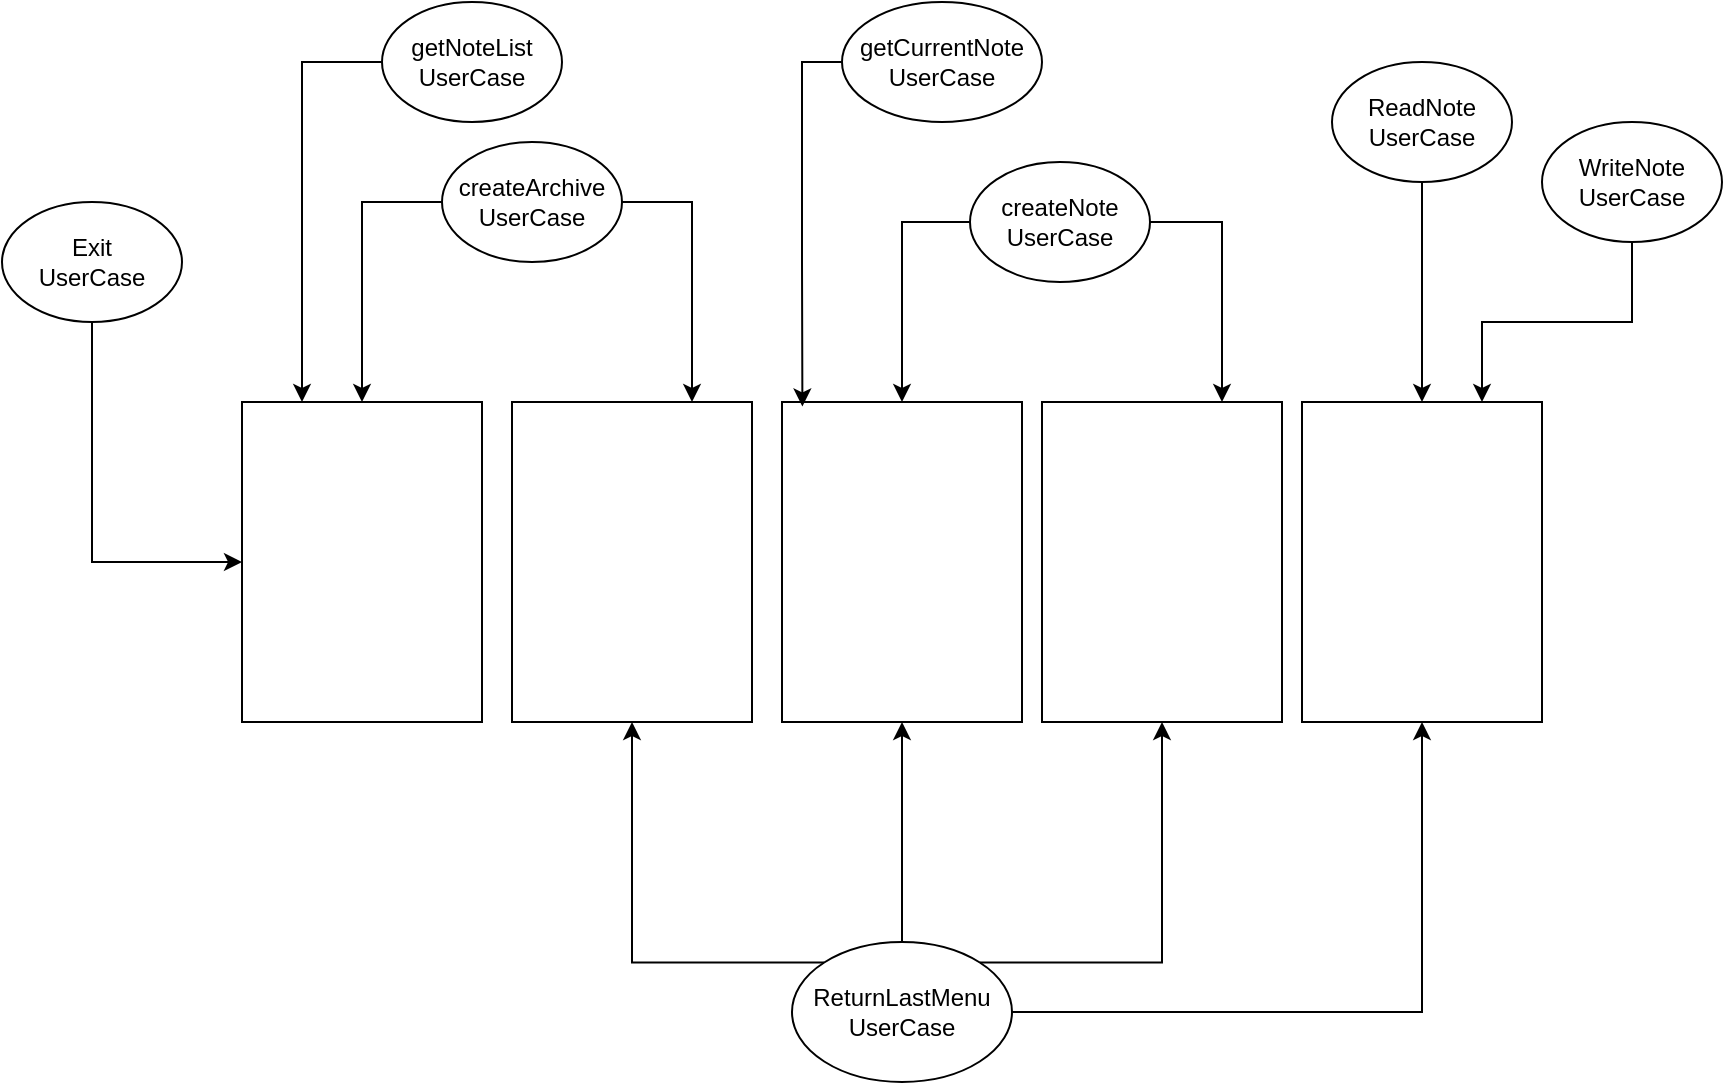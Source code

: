 <mxfile version="21.3.4" type="github">
  <diagram name="Страница 1" id="kjG9lB7ZpE4-tK7_RKbl">
    <mxGraphModel dx="1829" dy="569" grid="1" gridSize="10" guides="1" tooltips="1" connect="1" arrows="1" fold="1" page="1" pageScale="1" pageWidth="827" pageHeight="1169" math="0" shadow="0">
      <root>
        <mxCell id="0" />
        <mxCell id="1" parent="0" />
        <mxCell id="nSvpjmNpNfjdV9OC4rbj-11" value="" style="rounded=0;whiteSpace=wrap;html=1;" vertex="1" parent="1">
          <mxGeometry x="320" y="370" width="120" height="160" as="geometry" />
        </mxCell>
        <mxCell id="nSvpjmNpNfjdV9OC4rbj-12" value="" style="rounded=0;whiteSpace=wrap;html=1;" vertex="1" parent="1">
          <mxGeometry x="450" y="370" width="120" height="160" as="geometry" />
        </mxCell>
        <mxCell id="nSvpjmNpNfjdV9OC4rbj-13" value="" style="rounded=0;whiteSpace=wrap;html=1;" vertex="1" parent="1">
          <mxGeometry x="580" y="370" width="120" height="160" as="geometry" />
        </mxCell>
        <mxCell id="nSvpjmNpNfjdV9OC4rbj-10" value="" style="rounded=0;whiteSpace=wrap;html=1;" vertex="1" parent="1">
          <mxGeometry x="185" y="370" width="120" height="160" as="geometry" />
        </mxCell>
        <mxCell id="nSvpjmNpNfjdV9OC4rbj-8" value="" style="rounded=0;whiteSpace=wrap;html=1;" vertex="1" parent="1">
          <mxGeometry x="50" y="370" width="120" height="160" as="geometry" />
        </mxCell>
        <mxCell id="nSvpjmNpNfjdV9OC4rbj-25" style="edgeStyle=orthogonalEdgeStyle;rounded=0;orthogonalLoop=1;jettySize=auto;html=1;exitX=0;exitY=0.5;exitDx=0;exitDy=0;entryX=0.25;entryY=0;entryDx=0;entryDy=0;" edge="1" parent="1" source="nSvpjmNpNfjdV9OC4rbj-3" target="nSvpjmNpNfjdV9OC4rbj-8">
          <mxGeometry relative="1" as="geometry" />
        </mxCell>
        <mxCell id="nSvpjmNpNfjdV9OC4rbj-3" value="getNoteList&lt;br&gt;UserCase" style="ellipse;whiteSpace=wrap;html=1;" vertex="1" parent="1">
          <mxGeometry x="120" y="170" width="90" height="60" as="geometry" />
        </mxCell>
        <mxCell id="nSvpjmNpNfjdV9OC4rbj-24" style="edgeStyle=orthogonalEdgeStyle;rounded=0;orthogonalLoop=1;jettySize=auto;html=1;exitX=0;exitY=0.5;exitDx=0;exitDy=0;entryX=0.5;entryY=0;entryDx=0;entryDy=0;" edge="1" parent="1" source="nSvpjmNpNfjdV9OC4rbj-4" target="nSvpjmNpNfjdV9OC4rbj-8">
          <mxGeometry relative="1" as="geometry" />
        </mxCell>
        <mxCell id="nSvpjmNpNfjdV9OC4rbj-42" style="edgeStyle=orthogonalEdgeStyle;rounded=0;orthogonalLoop=1;jettySize=auto;html=1;exitX=1;exitY=0.5;exitDx=0;exitDy=0;entryX=0.75;entryY=0;entryDx=0;entryDy=0;" edge="1" parent="1" source="nSvpjmNpNfjdV9OC4rbj-4" target="nSvpjmNpNfjdV9OC4rbj-10">
          <mxGeometry relative="1" as="geometry" />
        </mxCell>
        <mxCell id="nSvpjmNpNfjdV9OC4rbj-4" value="createArchive&lt;br&gt;UserCase" style="ellipse;whiteSpace=wrap;html=1;" vertex="1" parent="1">
          <mxGeometry x="150" y="240" width="90" height="60" as="geometry" />
        </mxCell>
        <mxCell id="nSvpjmNpNfjdV9OC4rbj-27" style="edgeStyle=orthogonalEdgeStyle;rounded=0;orthogonalLoop=1;jettySize=auto;html=1;exitX=0;exitY=0.5;exitDx=0;exitDy=0;entryX=0.5;entryY=0;entryDx=0;entryDy=0;" edge="1" parent="1" source="nSvpjmNpNfjdV9OC4rbj-5" target="nSvpjmNpNfjdV9OC4rbj-11">
          <mxGeometry relative="1" as="geometry" />
        </mxCell>
        <mxCell id="nSvpjmNpNfjdV9OC4rbj-43" style="edgeStyle=orthogonalEdgeStyle;rounded=0;orthogonalLoop=1;jettySize=auto;html=1;exitX=1;exitY=0.5;exitDx=0;exitDy=0;entryX=0.75;entryY=0;entryDx=0;entryDy=0;" edge="1" parent="1" source="nSvpjmNpNfjdV9OC4rbj-5" target="nSvpjmNpNfjdV9OC4rbj-12">
          <mxGeometry relative="1" as="geometry" />
        </mxCell>
        <mxCell id="nSvpjmNpNfjdV9OC4rbj-5" value="createNote&lt;br&gt;UserCase" style="ellipse;whiteSpace=wrap;html=1;" vertex="1" parent="1">
          <mxGeometry x="414" y="250" width="90" height="60" as="geometry" />
        </mxCell>
        <mxCell id="nSvpjmNpNfjdV9OC4rbj-30" style="edgeStyle=orthogonalEdgeStyle;rounded=0;orthogonalLoop=1;jettySize=auto;html=1;exitX=0.5;exitY=1;exitDx=0;exitDy=0;entryX=0.5;entryY=0;entryDx=0;entryDy=0;" edge="1" parent="1" source="nSvpjmNpNfjdV9OC4rbj-6" target="nSvpjmNpNfjdV9OC4rbj-13">
          <mxGeometry relative="1" as="geometry" />
        </mxCell>
        <mxCell id="nSvpjmNpNfjdV9OC4rbj-6" value="ReadNote&lt;br&gt;UserCase" style="ellipse;whiteSpace=wrap;html=1;" vertex="1" parent="1">
          <mxGeometry x="595" y="200" width="90" height="60" as="geometry" />
        </mxCell>
        <mxCell id="nSvpjmNpNfjdV9OC4rbj-29" style="edgeStyle=orthogonalEdgeStyle;rounded=0;orthogonalLoop=1;jettySize=auto;html=1;exitX=0.5;exitY=1;exitDx=0;exitDy=0;entryX=0.75;entryY=0;entryDx=0;entryDy=0;" edge="1" parent="1" source="nSvpjmNpNfjdV9OC4rbj-7" target="nSvpjmNpNfjdV9OC4rbj-13">
          <mxGeometry relative="1" as="geometry" />
        </mxCell>
        <mxCell id="nSvpjmNpNfjdV9OC4rbj-7" value="WriteNote&lt;br&gt;UserCase" style="ellipse;whiteSpace=wrap;html=1;" vertex="1" parent="1">
          <mxGeometry x="700" y="230" width="90" height="60" as="geometry" />
        </mxCell>
        <mxCell id="nSvpjmNpNfjdV9OC4rbj-33" style="edgeStyle=orthogonalEdgeStyle;rounded=0;orthogonalLoop=1;jettySize=auto;html=1;exitX=0.5;exitY=1;exitDx=0;exitDy=0;entryX=0;entryY=0.5;entryDx=0;entryDy=0;" edge="1" parent="1" source="nSvpjmNpNfjdV9OC4rbj-32" target="nSvpjmNpNfjdV9OC4rbj-8">
          <mxGeometry relative="1" as="geometry" />
        </mxCell>
        <mxCell id="nSvpjmNpNfjdV9OC4rbj-32" value="Exit&lt;br&gt;UserCase" style="ellipse;whiteSpace=wrap;html=1;" vertex="1" parent="1">
          <mxGeometry x="-70" y="270" width="90" height="60" as="geometry" />
        </mxCell>
        <mxCell id="nSvpjmNpNfjdV9OC4rbj-38" style="edgeStyle=orthogonalEdgeStyle;rounded=0;orthogonalLoop=1;jettySize=auto;html=1;exitX=1;exitY=0;exitDx=0;exitDy=0;entryX=0.5;entryY=1;entryDx=0;entryDy=0;" edge="1" parent="1" source="nSvpjmNpNfjdV9OC4rbj-37" target="nSvpjmNpNfjdV9OC4rbj-12">
          <mxGeometry relative="1" as="geometry" />
        </mxCell>
        <mxCell id="nSvpjmNpNfjdV9OC4rbj-39" style="edgeStyle=orthogonalEdgeStyle;rounded=0;orthogonalLoop=1;jettySize=auto;html=1;exitX=0;exitY=0;exitDx=0;exitDy=0;entryX=0.5;entryY=1;entryDx=0;entryDy=0;" edge="1" parent="1" source="nSvpjmNpNfjdV9OC4rbj-37" target="nSvpjmNpNfjdV9OC4rbj-10">
          <mxGeometry relative="1" as="geometry" />
        </mxCell>
        <mxCell id="nSvpjmNpNfjdV9OC4rbj-40" style="edgeStyle=orthogonalEdgeStyle;rounded=0;orthogonalLoop=1;jettySize=auto;html=1;exitX=0.5;exitY=0;exitDx=0;exitDy=0;" edge="1" parent="1" source="nSvpjmNpNfjdV9OC4rbj-37" target="nSvpjmNpNfjdV9OC4rbj-11">
          <mxGeometry relative="1" as="geometry" />
        </mxCell>
        <mxCell id="nSvpjmNpNfjdV9OC4rbj-41" style="edgeStyle=orthogonalEdgeStyle;rounded=0;orthogonalLoop=1;jettySize=auto;html=1;exitX=1;exitY=0.5;exitDx=0;exitDy=0;entryX=0.5;entryY=1;entryDx=0;entryDy=0;" edge="1" parent="1" source="nSvpjmNpNfjdV9OC4rbj-37" target="nSvpjmNpNfjdV9OC4rbj-13">
          <mxGeometry relative="1" as="geometry" />
        </mxCell>
        <mxCell id="nSvpjmNpNfjdV9OC4rbj-37" value="ReturnLastMenu&lt;br&gt;UserCase" style="ellipse;whiteSpace=wrap;html=1;" vertex="1" parent="1">
          <mxGeometry x="325" y="640" width="110" height="70" as="geometry" />
        </mxCell>
        <mxCell id="nSvpjmNpNfjdV9OC4rbj-45" style="edgeStyle=orthogonalEdgeStyle;rounded=0;orthogonalLoop=1;jettySize=auto;html=1;exitX=0;exitY=0.5;exitDx=0;exitDy=0;entryX=0.085;entryY=0.014;entryDx=0;entryDy=0;entryPerimeter=0;" edge="1" parent="1" source="nSvpjmNpNfjdV9OC4rbj-44" target="nSvpjmNpNfjdV9OC4rbj-11">
          <mxGeometry relative="1" as="geometry" />
        </mxCell>
        <mxCell id="nSvpjmNpNfjdV9OC4rbj-44" value="getCurrentNote&lt;br&gt;UserCase" style="ellipse;whiteSpace=wrap;html=1;" vertex="1" parent="1">
          <mxGeometry x="350" y="170" width="100" height="60" as="geometry" />
        </mxCell>
      </root>
    </mxGraphModel>
  </diagram>
</mxfile>
